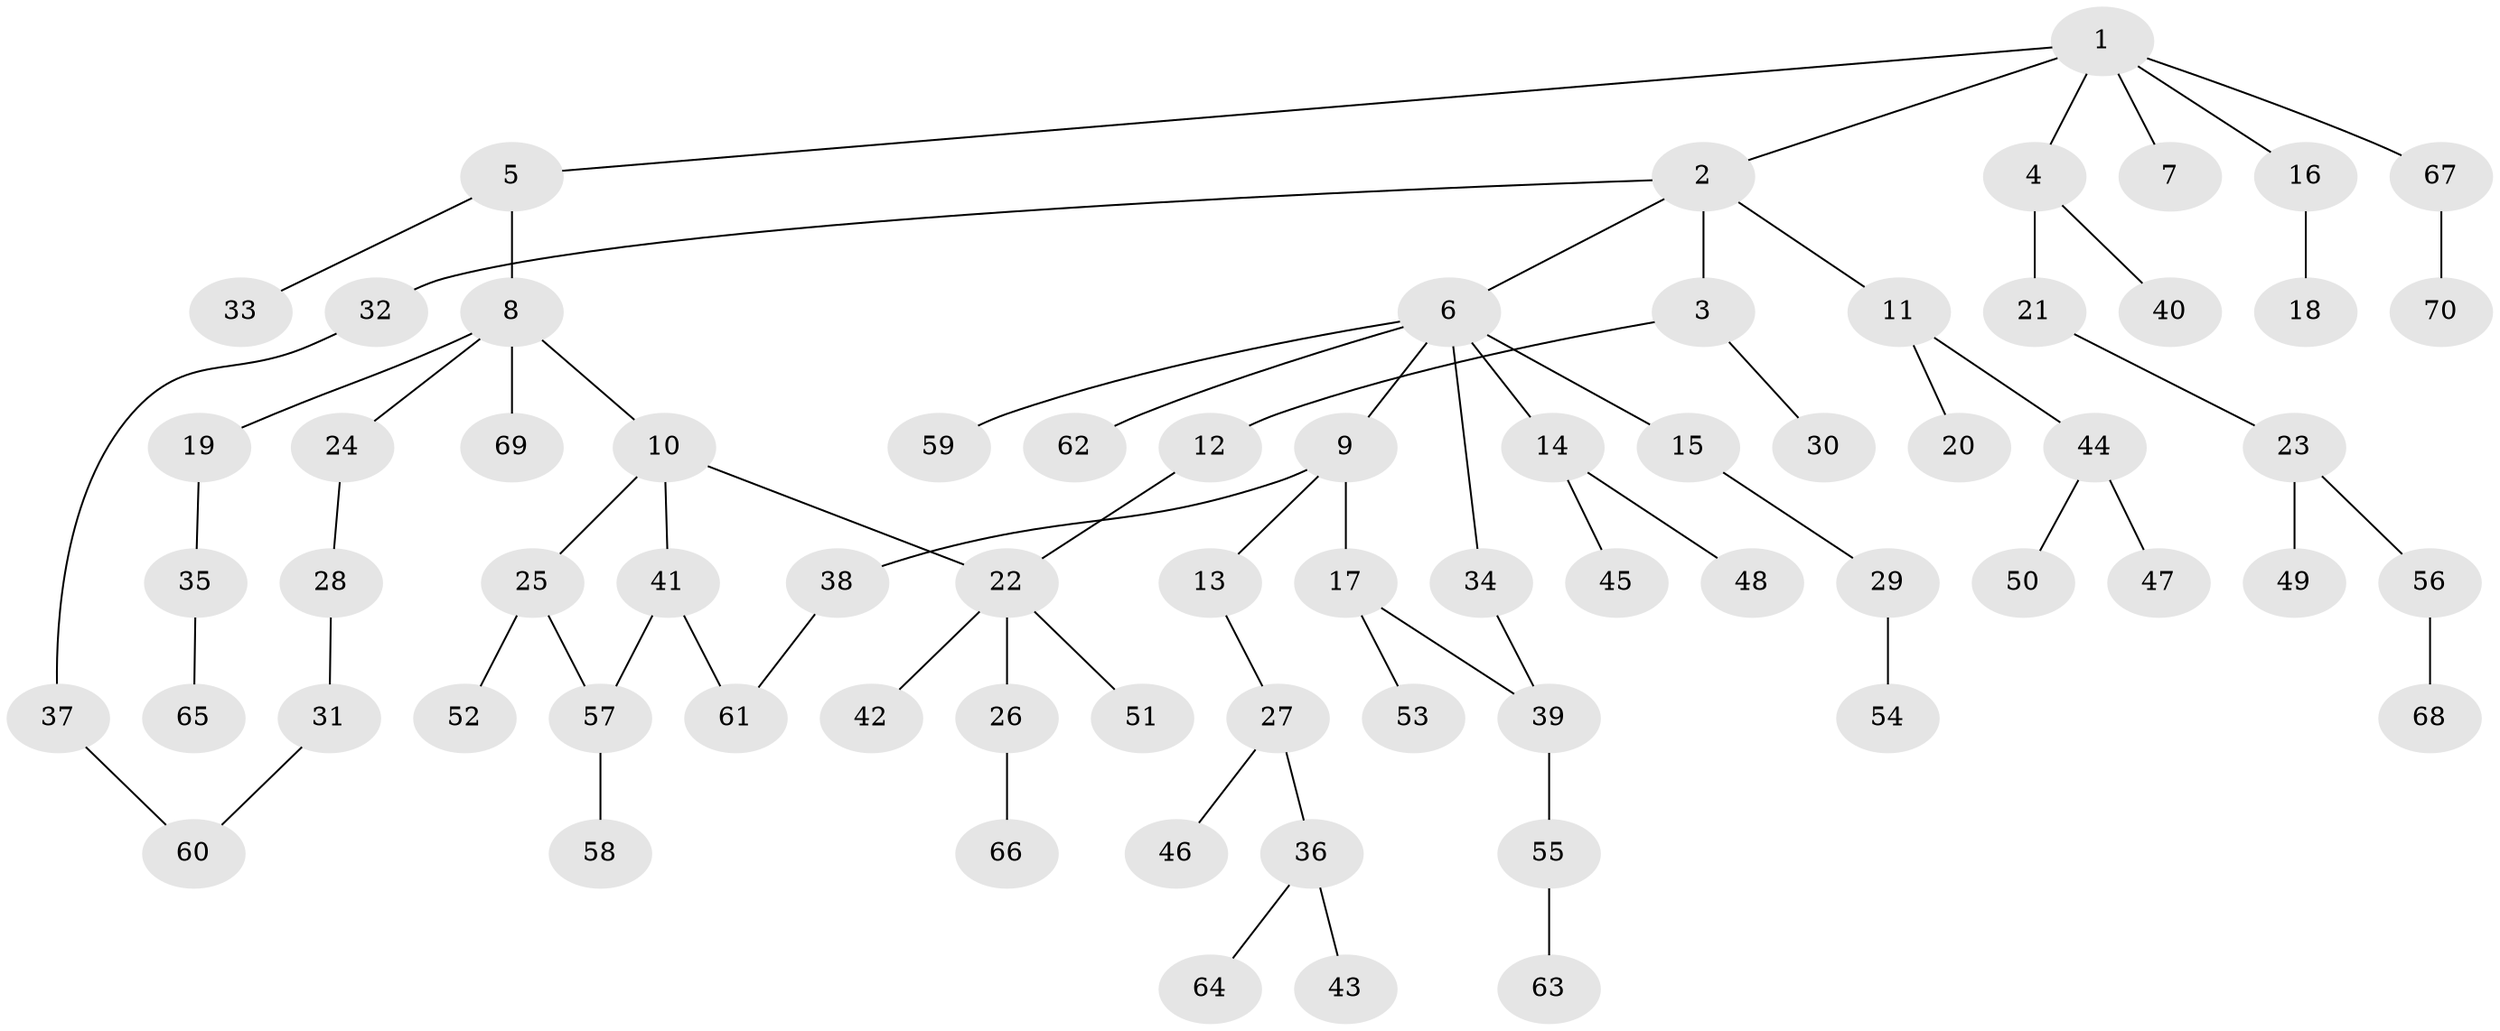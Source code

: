 // coarse degree distribution, {5: 0.08571428571428572, 1: 0.3142857142857143, 2: 0.4, 4: 0.08571428571428572, 3: 0.11428571428571428}
// Generated by graph-tools (version 1.1) at 2025/36/03/04/25 23:36:04]
// undirected, 70 vertices, 74 edges
graph export_dot {
  node [color=gray90,style=filled];
  1;
  2;
  3;
  4;
  5;
  6;
  7;
  8;
  9;
  10;
  11;
  12;
  13;
  14;
  15;
  16;
  17;
  18;
  19;
  20;
  21;
  22;
  23;
  24;
  25;
  26;
  27;
  28;
  29;
  30;
  31;
  32;
  33;
  34;
  35;
  36;
  37;
  38;
  39;
  40;
  41;
  42;
  43;
  44;
  45;
  46;
  47;
  48;
  49;
  50;
  51;
  52;
  53;
  54;
  55;
  56;
  57;
  58;
  59;
  60;
  61;
  62;
  63;
  64;
  65;
  66;
  67;
  68;
  69;
  70;
  1 -- 2;
  1 -- 4;
  1 -- 5;
  1 -- 7;
  1 -- 16;
  1 -- 67;
  2 -- 3;
  2 -- 6;
  2 -- 11;
  2 -- 32;
  3 -- 12;
  3 -- 30;
  4 -- 21;
  4 -- 40;
  5 -- 8;
  5 -- 33;
  6 -- 9;
  6 -- 14;
  6 -- 15;
  6 -- 34;
  6 -- 59;
  6 -- 62;
  8 -- 10;
  8 -- 19;
  8 -- 24;
  8 -- 69;
  9 -- 13;
  9 -- 17;
  9 -- 38;
  10 -- 25;
  10 -- 41;
  10 -- 22;
  11 -- 20;
  11 -- 44;
  12 -- 22;
  13 -- 27;
  14 -- 45;
  14 -- 48;
  15 -- 29;
  16 -- 18;
  17 -- 39;
  17 -- 53;
  19 -- 35;
  21 -- 23;
  22 -- 26;
  22 -- 42;
  22 -- 51;
  23 -- 49;
  23 -- 56;
  24 -- 28;
  25 -- 52;
  25 -- 57;
  26 -- 66;
  27 -- 36;
  27 -- 46;
  28 -- 31;
  29 -- 54;
  31 -- 60;
  32 -- 37;
  34 -- 39;
  35 -- 65;
  36 -- 43;
  36 -- 64;
  37 -- 60;
  38 -- 61;
  39 -- 55;
  41 -- 61;
  41 -- 57;
  44 -- 47;
  44 -- 50;
  55 -- 63;
  56 -- 68;
  57 -- 58;
  67 -- 70;
}
